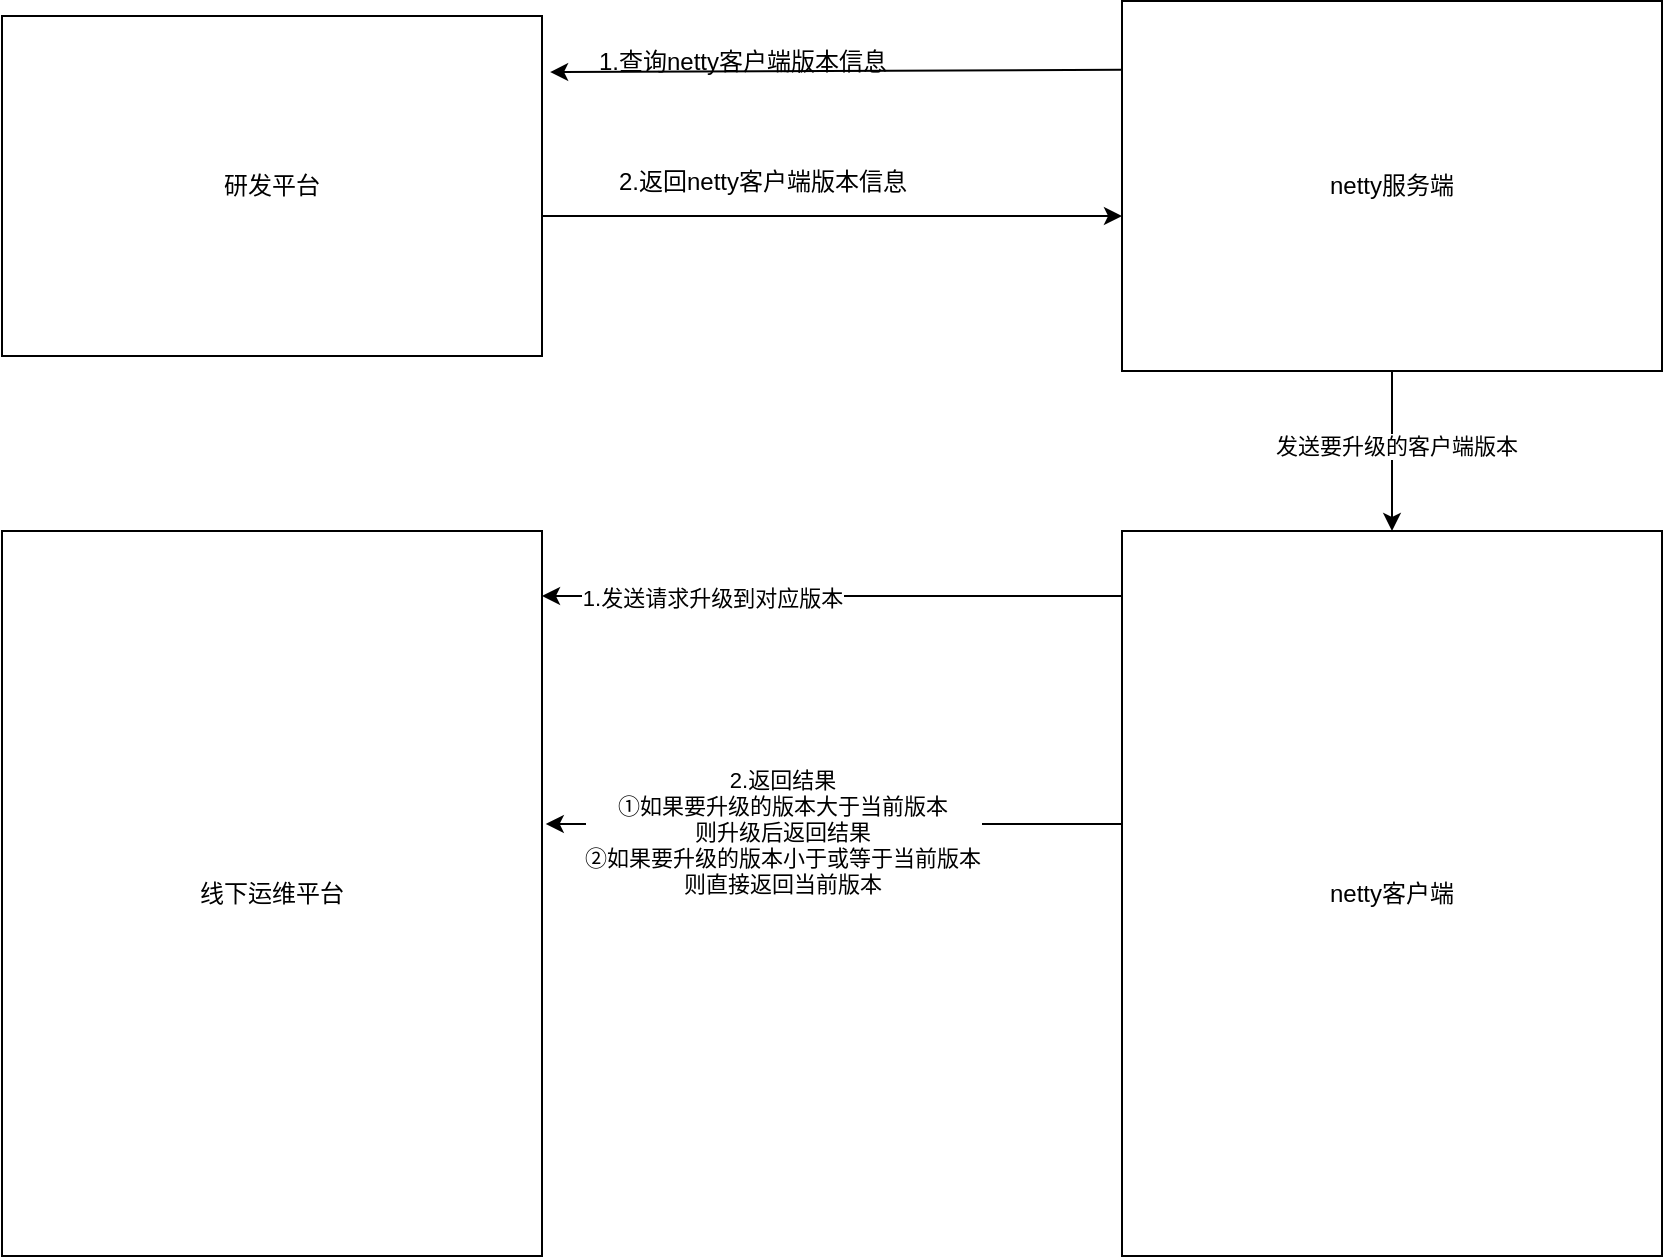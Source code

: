 <mxfile version="28.0.7">
  <diagram name="第 1 页" id="pqYE4WOwQVlJrVyBPAZt">
    <mxGraphModel dx="1426" dy="751" grid="1" gridSize="10" guides="1" tooltips="1" connect="1" arrows="1" fold="1" page="1" pageScale="1" pageWidth="827" pageHeight="1169" math="0" shadow="0">
      <root>
        <mxCell id="0" />
        <mxCell id="1" parent="0" />
        <mxCell id="pUzHm3-symrYcmANud-8-2" value="" style="edgeStyle=orthogonalEdgeStyle;rounded=0;orthogonalLoop=1;jettySize=auto;html=1;" edge="1" parent="1" source="mdRMPL_QHqJqCxDdCrV--1" target="pUzHm3-symrYcmANud-8-1">
          <mxGeometry relative="1" as="geometry">
            <Array as="points">
              <mxPoint x="430" y="310" />
              <mxPoint x="430" y="310" />
            </Array>
          </mxGeometry>
        </mxCell>
        <mxCell id="mdRMPL_QHqJqCxDdCrV--1" value="研发平台" style="rounded=0;whiteSpace=wrap;html=1;" parent="1" vertex="1">
          <mxGeometry x="50" y="210" width="270" height="170" as="geometry" />
        </mxCell>
        <mxCell id="pUzHm3-symrYcmANud-8-4" value="" style="edgeStyle=orthogonalEdgeStyle;rounded=0;orthogonalLoop=1;jettySize=auto;html=1;" edge="1" parent="1" source="pUzHm3-symrYcmANud-8-1" target="pUzHm3-symrYcmANud-8-3">
          <mxGeometry relative="1" as="geometry" />
        </mxCell>
        <mxCell id="pUzHm3-symrYcmANud-8-12" value="发送要升级的客户端版本" style="edgeLabel;html=1;align=center;verticalAlign=middle;resizable=0;points=[];" vertex="1" connectable="0" parent="pUzHm3-symrYcmANud-8-4">
          <mxGeometry x="-0.062" y="2" relative="1" as="geometry">
            <mxPoint as="offset" />
          </mxGeometry>
        </mxCell>
        <mxCell id="pUzHm3-symrYcmANud-8-1" value="netty服务端" style="rounded=0;whiteSpace=wrap;html=1;" vertex="1" parent="1">
          <mxGeometry x="610" y="202.5" width="270" height="185" as="geometry" />
        </mxCell>
        <mxCell id="pUzHm3-symrYcmANud-8-6" value="" style="edgeStyle=orthogonalEdgeStyle;rounded=0;orthogonalLoop=1;jettySize=auto;html=1;" edge="1" parent="1" source="pUzHm3-symrYcmANud-8-3" target="pUzHm3-symrYcmANud-8-5">
          <mxGeometry relative="1" as="geometry">
            <Array as="points">
              <mxPoint x="460" y="500" />
              <mxPoint x="460" y="500" />
            </Array>
          </mxGeometry>
        </mxCell>
        <mxCell id="pUzHm3-symrYcmANud-8-14" value="1.发送请求升级到对应版本" style="edgeLabel;html=1;align=center;verticalAlign=middle;resizable=0;points=[];" vertex="1" connectable="0" parent="pUzHm3-symrYcmANud-8-6">
          <mxGeometry x="0.414" y="1" relative="1" as="geometry">
            <mxPoint as="offset" />
          </mxGeometry>
        </mxCell>
        <mxCell id="pUzHm3-symrYcmANud-8-3" value="netty客户端" style="rounded=0;whiteSpace=wrap;html=1;" vertex="1" parent="1">
          <mxGeometry x="610" y="467.5" width="270" height="362.5" as="geometry" />
        </mxCell>
        <mxCell id="pUzHm3-symrYcmANud-8-5" value="线下运维平台" style="rounded=0;whiteSpace=wrap;html=1;" vertex="1" parent="1">
          <mxGeometry x="50" y="467.5" width="270" height="362.5" as="geometry" />
        </mxCell>
        <mxCell id="pUzHm3-symrYcmANud-8-7" value="" style="endArrow=classic;html=1;rounded=0;exitX=0;exitY=0.186;exitDx=0;exitDy=0;exitPerimeter=0;entryX=1.015;entryY=0.165;entryDx=0;entryDy=0;entryPerimeter=0;" edge="1" parent="1" source="pUzHm3-symrYcmANud-8-1" target="mdRMPL_QHqJqCxDdCrV--1">
          <mxGeometry width="50" height="50" relative="1" as="geometry">
            <mxPoint x="390" y="510" as="sourcePoint" />
            <mxPoint x="440" y="460" as="targetPoint" />
          </mxGeometry>
        </mxCell>
        <mxCell id="pUzHm3-symrYcmANud-8-8" value="1.查询netty客户端版本信息" style="text;html=1;align=center;verticalAlign=middle;resizable=0;points=[];autosize=1;strokeColor=none;fillColor=none;" vertex="1" parent="1">
          <mxGeometry x="335" y="218" width="170" height="30" as="geometry" />
        </mxCell>
        <mxCell id="pUzHm3-symrYcmANud-8-10" value="2.返回netty客户端版本信息" style="text;html=1;align=center;verticalAlign=middle;resizable=0;points=[];autosize=1;strokeColor=none;fillColor=none;" vertex="1" parent="1">
          <mxGeometry x="345" y="278" width="170" height="30" as="geometry" />
        </mxCell>
        <mxCell id="pUzHm3-symrYcmANud-8-15" value="" style="endArrow=classic;html=1;rounded=0;entryX=1.007;entryY=0.404;entryDx=0;entryDy=0;entryPerimeter=0;" edge="1" parent="1" target="pUzHm3-symrYcmANud-8-5">
          <mxGeometry width="50" height="50" relative="1" as="geometry">
            <mxPoint x="610" y="614" as="sourcePoint" />
            <mxPoint x="440" y="460" as="targetPoint" />
          </mxGeometry>
        </mxCell>
        <mxCell id="pUzHm3-symrYcmANud-8-16" value="2.返回结果&lt;br&gt;①如果要升级的版本大于当前版本&lt;br&gt;则升级后返回结果&lt;div&gt;②如果要升级的版本小于或等于当前版本&lt;br&gt;则直接返回当前版本&lt;/div&gt;" style="edgeLabel;html=1;align=center;verticalAlign=middle;resizable=0;points=[];" vertex="1" connectable="0" parent="pUzHm3-symrYcmANud-8-15">
          <mxGeometry x="0.395" y="4" relative="1" as="geometry">
            <mxPoint x="31" as="offset" />
          </mxGeometry>
        </mxCell>
      </root>
    </mxGraphModel>
  </diagram>
</mxfile>
